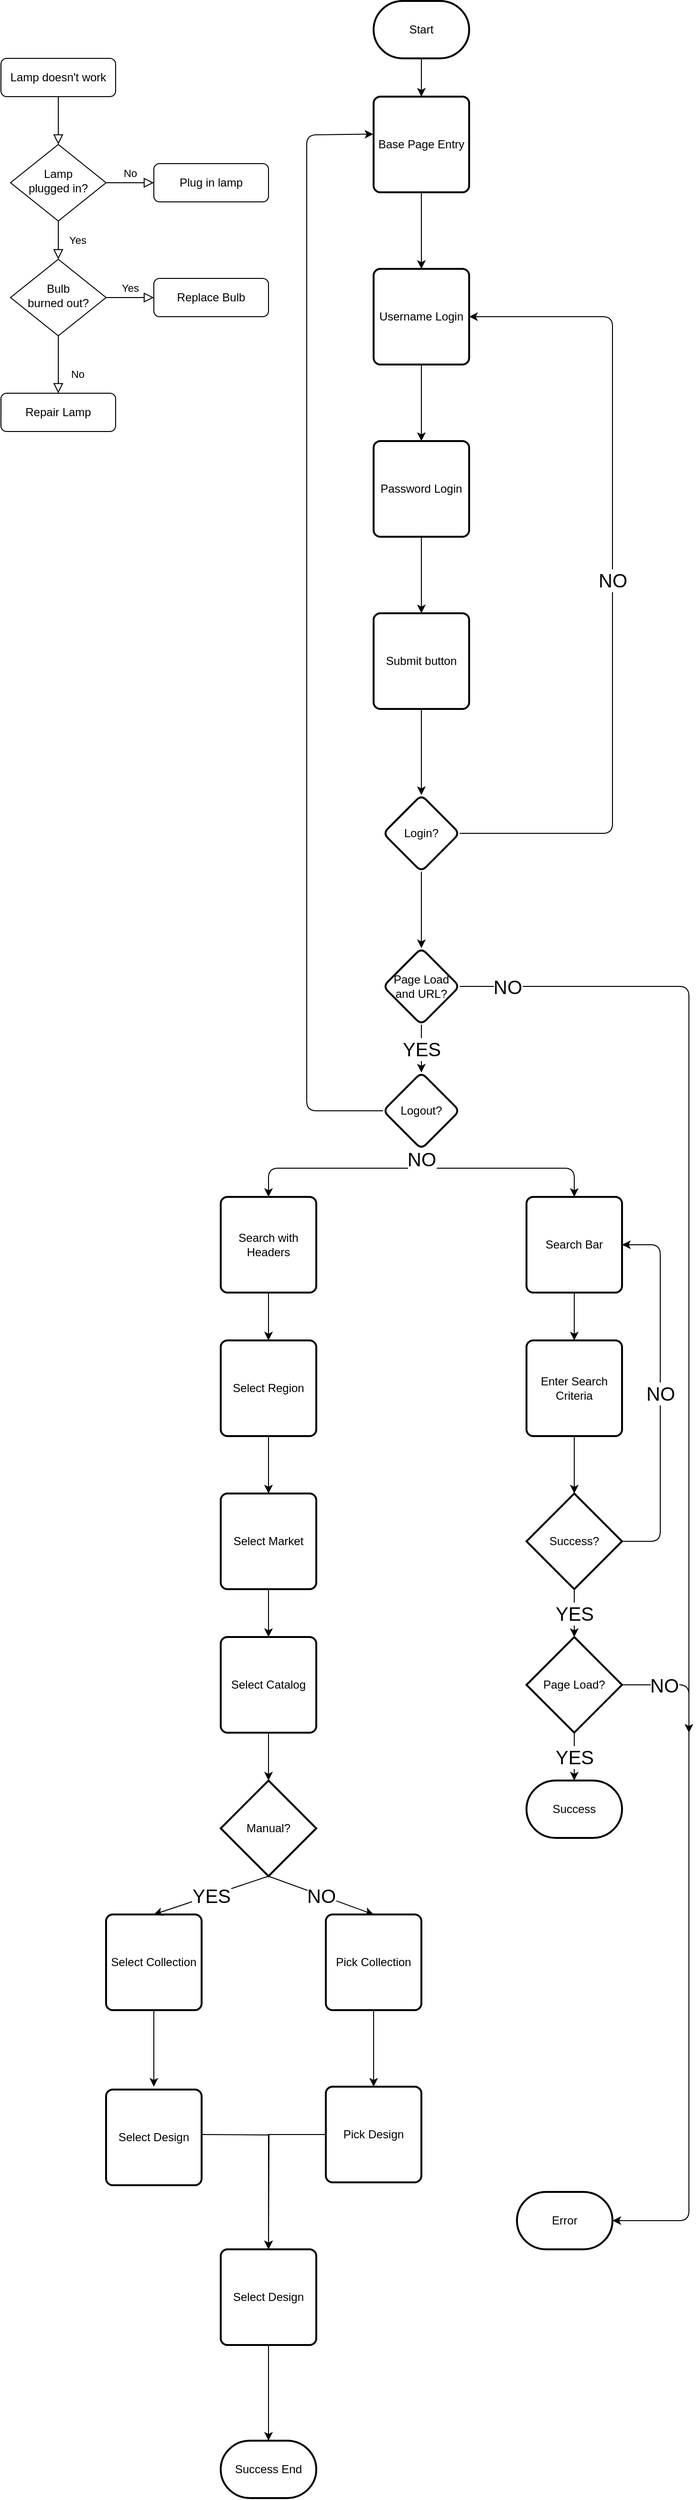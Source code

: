 <mxfile version="13.8.0" type="github">
  <diagram id="C5RBs43oDa-KdzZeNtuy" name="Page-1">
    <mxGraphModel dx="1209" dy="675" grid="1" gridSize="10" guides="1" tooltips="1" connect="1" arrows="1" fold="1" page="1" pageScale="1" pageWidth="827" pageHeight="1169" math="0" shadow="0">
      <root>
        <mxCell id="WIyWlLk6GJQsqaUBKTNV-0" />
        <mxCell id="WIyWlLk6GJQsqaUBKTNV-1" parent="WIyWlLk6GJQsqaUBKTNV-0" />
        <mxCell id="WIyWlLk6GJQsqaUBKTNV-2" value="" style="rounded=0;html=1;jettySize=auto;orthogonalLoop=1;fontSize=11;endArrow=block;endFill=0;endSize=8;strokeWidth=1;shadow=0;labelBackgroundColor=none;edgeStyle=orthogonalEdgeStyle;" parent="WIyWlLk6GJQsqaUBKTNV-1" source="WIyWlLk6GJQsqaUBKTNV-3" target="WIyWlLk6GJQsqaUBKTNV-6" edge="1">
          <mxGeometry relative="1" as="geometry" />
        </mxCell>
        <mxCell id="WIyWlLk6GJQsqaUBKTNV-3" value="Lamp doesn&#39;t work" style="rounded=1;whiteSpace=wrap;html=1;fontSize=12;glass=0;strokeWidth=1;shadow=0;" parent="WIyWlLk6GJQsqaUBKTNV-1" vertex="1">
          <mxGeometry x="160" y="80" width="120" height="40" as="geometry" />
        </mxCell>
        <mxCell id="WIyWlLk6GJQsqaUBKTNV-4" value="Yes" style="rounded=0;html=1;jettySize=auto;orthogonalLoop=1;fontSize=11;endArrow=block;endFill=0;endSize=8;strokeWidth=1;shadow=0;labelBackgroundColor=none;edgeStyle=orthogonalEdgeStyle;" parent="WIyWlLk6GJQsqaUBKTNV-1" source="WIyWlLk6GJQsqaUBKTNV-6" target="WIyWlLk6GJQsqaUBKTNV-10" edge="1">
          <mxGeometry y="20" relative="1" as="geometry">
            <mxPoint as="offset" />
          </mxGeometry>
        </mxCell>
        <mxCell id="WIyWlLk6GJQsqaUBKTNV-5" value="No" style="edgeStyle=orthogonalEdgeStyle;rounded=0;html=1;jettySize=auto;orthogonalLoop=1;fontSize=11;endArrow=block;endFill=0;endSize=8;strokeWidth=1;shadow=0;labelBackgroundColor=none;" parent="WIyWlLk6GJQsqaUBKTNV-1" source="WIyWlLk6GJQsqaUBKTNV-6" target="WIyWlLk6GJQsqaUBKTNV-7" edge="1">
          <mxGeometry y="10" relative="1" as="geometry">
            <mxPoint as="offset" />
          </mxGeometry>
        </mxCell>
        <mxCell id="WIyWlLk6GJQsqaUBKTNV-6" value="Lamp&lt;br&gt;plugged in?" style="rhombus;whiteSpace=wrap;html=1;shadow=0;fontFamily=Helvetica;fontSize=12;align=center;strokeWidth=1;spacing=6;spacingTop=-4;" parent="WIyWlLk6GJQsqaUBKTNV-1" vertex="1">
          <mxGeometry x="170" y="170" width="100" height="80" as="geometry" />
        </mxCell>
        <mxCell id="WIyWlLk6GJQsqaUBKTNV-7" value="Plug in lamp" style="rounded=1;whiteSpace=wrap;html=1;fontSize=12;glass=0;strokeWidth=1;shadow=0;" parent="WIyWlLk6GJQsqaUBKTNV-1" vertex="1">
          <mxGeometry x="320" y="190" width="120" height="40" as="geometry" />
        </mxCell>
        <mxCell id="WIyWlLk6GJQsqaUBKTNV-8" value="No" style="rounded=0;html=1;jettySize=auto;orthogonalLoop=1;fontSize=11;endArrow=block;endFill=0;endSize=8;strokeWidth=1;shadow=0;labelBackgroundColor=none;edgeStyle=orthogonalEdgeStyle;" parent="WIyWlLk6GJQsqaUBKTNV-1" source="WIyWlLk6GJQsqaUBKTNV-10" target="WIyWlLk6GJQsqaUBKTNV-11" edge="1">
          <mxGeometry x="0.333" y="20" relative="1" as="geometry">
            <mxPoint as="offset" />
          </mxGeometry>
        </mxCell>
        <mxCell id="WIyWlLk6GJQsqaUBKTNV-9" value="Yes" style="edgeStyle=orthogonalEdgeStyle;rounded=0;html=1;jettySize=auto;orthogonalLoop=1;fontSize=11;endArrow=block;endFill=0;endSize=8;strokeWidth=1;shadow=0;labelBackgroundColor=none;" parent="WIyWlLk6GJQsqaUBKTNV-1" source="WIyWlLk6GJQsqaUBKTNV-10" target="WIyWlLk6GJQsqaUBKTNV-12" edge="1">
          <mxGeometry y="10" relative="1" as="geometry">
            <mxPoint as="offset" />
          </mxGeometry>
        </mxCell>
        <mxCell id="WIyWlLk6GJQsqaUBKTNV-10" value="Bulb&lt;br&gt;burned out?" style="rhombus;whiteSpace=wrap;html=1;shadow=0;fontFamily=Helvetica;fontSize=12;align=center;strokeWidth=1;spacing=6;spacingTop=-4;" parent="WIyWlLk6GJQsqaUBKTNV-1" vertex="1">
          <mxGeometry x="170" y="290" width="100" height="80" as="geometry" />
        </mxCell>
        <mxCell id="WIyWlLk6GJQsqaUBKTNV-11" value="Repair Lamp" style="rounded=1;whiteSpace=wrap;html=1;fontSize=12;glass=0;strokeWidth=1;shadow=0;" parent="WIyWlLk6GJQsqaUBKTNV-1" vertex="1">
          <mxGeometry x="160" y="430" width="120" height="40" as="geometry" />
        </mxCell>
        <mxCell id="WIyWlLk6GJQsqaUBKTNV-12" value="Replace Bulb" style="rounded=1;whiteSpace=wrap;html=1;fontSize=12;glass=0;strokeWidth=1;shadow=0;" parent="WIyWlLk6GJQsqaUBKTNV-1" vertex="1">
          <mxGeometry x="320" y="310" width="120" height="40" as="geometry" />
        </mxCell>
        <mxCell id="Tcygw-R1gbdxCRvLHlvC-0" value="Start" style="strokeWidth=2;html=1;shape=mxgraph.flowchart.terminator;whiteSpace=wrap;" vertex="1" parent="WIyWlLk6GJQsqaUBKTNV-1">
          <mxGeometry x="550" y="20" width="100" height="60" as="geometry" />
        </mxCell>
        <mxCell id="Tcygw-R1gbdxCRvLHlvC-3" value="" style="edgeStyle=orthogonalEdgeStyle;rounded=0;orthogonalLoop=1;jettySize=auto;html=1;" edge="1" parent="WIyWlLk6GJQsqaUBKTNV-1" source="Tcygw-R1gbdxCRvLHlvC-1" target="Tcygw-R1gbdxCRvLHlvC-2">
          <mxGeometry relative="1" as="geometry" />
        </mxCell>
        <mxCell id="Tcygw-R1gbdxCRvLHlvC-1" value="Base Page Entry" style="rounded=1;whiteSpace=wrap;html=1;absoluteArcSize=1;arcSize=14;strokeWidth=2;" vertex="1" parent="WIyWlLk6GJQsqaUBKTNV-1">
          <mxGeometry x="550" y="120" width="100" height="100" as="geometry" />
        </mxCell>
        <mxCell id="Tcygw-R1gbdxCRvLHlvC-5" value="" style="edgeStyle=orthogonalEdgeStyle;rounded=0;orthogonalLoop=1;jettySize=auto;html=1;" edge="1" parent="WIyWlLk6GJQsqaUBKTNV-1" source="Tcygw-R1gbdxCRvLHlvC-2" target="Tcygw-R1gbdxCRvLHlvC-4">
          <mxGeometry relative="1" as="geometry" />
        </mxCell>
        <mxCell id="Tcygw-R1gbdxCRvLHlvC-2" value="Username Login" style="rounded=1;whiteSpace=wrap;html=1;absoluteArcSize=1;arcSize=14;strokeWidth=2;" vertex="1" parent="WIyWlLk6GJQsqaUBKTNV-1">
          <mxGeometry x="550" y="300" width="100" height="100" as="geometry" />
        </mxCell>
        <mxCell id="Tcygw-R1gbdxCRvLHlvC-7" value="" style="edgeStyle=orthogonalEdgeStyle;rounded=0;orthogonalLoop=1;jettySize=auto;html=1;" edge="1" parent="WIyWlLk6GJQsqaUBKTNV-1" source="Tcygw-R1gbdxCRvLHlvC-4" target="Tcygw-R1gbdxCRvLHlvC-6">
          <mxGeometry relative="1" as="geometry" />
        </mxCell>
        <mxCell id="Tcygw-R1gbdxCRvLHlvC-4" value="Password Login" style="rounded=1;whiteSpace=wrap;html=1;absoluteArcSize=1;arcSize=14;strokeWidth=2;" vertex="1" parent="WIyWlLk6GJQsqaUBKTNV-1">
          <mxGeometry x="550" y="480" width="100" height="100" as="geometry" />
        </mxCell>
        <mxCell id="Tcygw-R1gbdxCRvLHlvC-9" value="" style="edgeStyle=orthogonalEdgeStyle;rounded=0;orthogonalLoop=1;jettySize=auto;html=1;" edge="1" parent="WIyWlLk6GJQsqaUBKTNV-1" source="Tcygw-R1gbdxCRvLHlvC-6" target="Tcygw-R1gbdxCRvLHlvC-8">
          <mxGeometry relative="1" as="geometry" />
        </mxCell>
        <mxCell id="Tcygw-R1gbdxCRvLHlvC-6" value="Submit button" style="rounded=1;whiteSpace=wrap;html=1;absoluteArcSize=1;arcSize=14;strokeWidth=2;" vertex="1" parent="WIyWlLk6GJQsqaUBKTNV-1">
          <mxGeometry x="550" y="660" width="100" height="100" as="geometry" />
        </mxCell>
        <mxCell id="Tcygw-R1gbdxCRvLHlvC-23" value="" style="edgeStyle=orthogonalEdgeStyle;rounded=0;orthogonalLoop=1;jettySize=auto;html=1;" edge="1" parent="WIyWlLk6GJQsqaUBKTNV-1" source="Tcygw-R1gbdxCRvLHlvC-8" target="Tcygw-R1gbdxCRvLHlvC-22">
          <mxGeometry relative="1" as="geometry" />
        </mxCell>
        <mxCell id="Tcygw-R1gbdxCRvLHlvC-8" value="Login?" style="rhombus;whiteSpace=wrap;html=1;rounded=1;strokeWidth=2;arcSize=14;" vertex="1" parent="WIyWlLk6GJQsqaUBKTNV-1">
          <mxGeometry x="560" y="850" width="80" height="80" as="geometry" />
        </mxCell>
        <mxCell id="Tcygw-R1gbdxCRvLHlvC-10" value="&lt;font style=&quot;font-size: 20px&quot;&gt;NO&lt;/font&gt;" style="endArrow=classic;html=1;exitX=1;exitY=0.5;exitDx=0;exitDy=0;entryX=1;entryY=0.5;entryDx=0;entryDy=0;" edge="1" parent="WIyWlLk6GJQsqaUBKTNV-1" source="Tcygw-R1gbdxCRvLHlvC-8" target="Tcygw-R1gbdxCRvLHlvC-2">
          <mxGeometry width="50" height="50" relative="1" as="geometry">
            <mxPoint x="660" y="900" as="sourcePoint" />
            <mxPoint x="720" y="160" as="targetPoint" />
            <Array as="points">
              <mxPoint x="800" y="890" />
              <mxPoint x="800" y="520" />
              <mxPoint x="800" y="350" />
            </Array>
          </mxGeometry>
        </mxCell>
        <mxCell id="Tcygw-R1gbdxCRvLHlvC-12" value="" style="endArrow=classic;html=1;exitX=0.5;exitY=1;exitDx=0;exitDy=0;exitPerimeter=0;" edge="1" parent="WIyWlLk6GJQsqaUBKTNV-1" source="Tcygw-R1gbdxCRvLHlvC-0" target="Tcygw-R1gbdxCRvLHlvC-1">
          <mxGeometry width="50" height="50" relative="1" as="geometry">
            <mxPoint x="660" y="80" as="sourcePoint" />
            <mxPoint x="740" y="80" as="targetPoint" />
          </mxGeometry>
        </mxCell>
        <mxCell id="Tcygw-R1gbdxCRvLHlvC-21" value="" style="endArrow=classic;html=1;exitX=0.5;exitY=1;exitDx=0;exitDy=0;entryX=0.5;entryY=0;entryDx=0;entryDy=0;" edge="1" parent="WIyWlLk6GJQsqaUBKTNV-1" target="Tcygw-R1gbdxCRvLHlvC-32">
          <mxGeometry width="50" height="50" relative="1" as="geometry">
            <mxPoint x="600" y="1240" as="sourcePoint" />
            <mxPoint x="420" y="1270" as="targetPoint" />
            <Array as="points">
              <mxPoint x="520" y="1240" />
              <mxPoint x="440" y="1240" />
            </Array>
          </mxGeometry>
        </mxCell>
        <mxCell id="Tcygw-R1gbdxCRvLHlvC-22" value="Page Load and URL?" style="rhombus;whiteSpace=wrap;html=1;rounded=1;strokeWidth=2;arcSize=14;" vertex="1" parent="WIyWlLk6GJQsqaUBKTNV-1">
          <mxGeometry x="560" y="1010" width="80" height="80" as="geometry" />
        </mxCell>
        <mxCell id="Tcygw-R1gbdxCRvLHlvC-24" value="" style="endArrow=classic;html=1;exitX=1;exitY=0.5;exitDx=0;exitDy=0;" edge="1" parent="WIyWlLk6GJQsqaUBKTNV-1" source="Tcygw-R1gbdxCRvLHlvC-22" target="Tcygw-R1gbdxCRvLHlvC-27">
          <mxGeometry width="50" height="50" relative="1" as="geometry">
            <mxPoint x="280" y="1242.1" as="sourcePoint" />
            <mxPoint x="310" y="1040" as="targetPoint" />
            <Array as="points">
              <mxPoint x="880" y="1050" />
              <mxPoint x="880" y="2340" />
            </Array>
          </mxGeometry>
        </mxCell>
        <mxCell id="Tcygw-R1gbdxCRvLHlvC-26" value="&lt;font style=&quot;font-size: 20px&quot;&gt;NO&lt;/font&gt;" style="edgeLabel;html=1;align=center;verticalAlign=middle;resizable=0;points=[];" vertex="1" connectable="0" parent="WIyWlLk6GJQsqaUBKTNV-1">
          <mxGeometry x="689.995" y="1050.001" as="geometry" />
        </mxCell>
        <mxCell id="Tcygw-R1gbdxCRvLHlvC-27" value="Error" style="strokeWidth=2;html=1;shape=mxgraph.flowchart.terminator;whiteSpace=wrap;" vertex="1" parent="WIyWlLk6GJQsqaUBKTNV-1">
          <mxGeometry x="700" y="2310" width="100" height="60" as="geometry" />
        </mxCell>
        <mxCell id="Tcygw-R1gbdxCRvLHlvC-30" value="" style="endArrow=classic;html=1;entryX=0.5;entryY=0;entryDx=0;entryDy=0;" edge="1" parent="WIyWlLk6GJQsqaUBKTNV-1" target="Tcygw-R1gbdxCRvLHlvC-33">
          <mxGeometry width="50" height="50" relative="1" as="geometry">
            <mxPoint x="600" y="1240" as="sourcePoint" />
            <mxPoint x="780" y="1270" as="targetPoint" />
            <Array as="points">
              <mxPoint x="760" y="1240" />
            </Array>
          </mxGeometry>
        </mxCell>
        <mxCell id="Tcygw-R1gbdxCRvLHlvC-36" value="" style="edgeStyle=orthogonalEdgeStyle;rounded=0;orthogonalLoop=1;jettySize=auto;html=1;" edge="1" parent="WIyWlLk6GJQsqaUBKTNV-1" source="Tcygw-R1gbdxCRvLHlvC-32" target="Tcygw-R1gbdxCRvLHlvC-35">
          <mxGeometry relative="1" as="geometry" />
        </mxCell>
        <mxCell id="Tcygw-R1gbdxCRvLHlvC-32" value="Search with Headers" style="rounded=1;whiteSpace=wrap;html=1;absoluteArcSize=1;arcSize=14;strokeWidth=2;" vertex="1" parent="WIyWlLk6GJQsqaUBKTNV-1">
          <mxGeometry x="390" y="1270" width="100" height="100" as="geometry" />
        </mxCell>
        <mxCell id="Tcygw-R1gbdxCRvLHlvC-33" value="Search Bar" style="rounded=1;whiteSpace=wrap;html=1;absoluteArcSize=1;arcSize=14;strokeWidth=2;" vertex="1" parent="WIyWlLk6GJQsqaUBKTNV-1">
          <mxGeometry x="710" y="1270" width="100" height="100" as="geometry" />
        </mxCell>
        <mxCell id="Tcygw-R1gbdxCRvLHlvC-38" value="" style="edgeStyle=orthogonalEdgeStyle;rounded=0;orthogonalLoop=1;jettySize=auto;html=1;" edge="1" parent="WIyWlLk6GJQsqaUBKTNV-1" source="Tcygw-R1gbdxCRvLHlvC-35" target="Tcygw-R1gbdxCRvLHlvC-37">
          <mxGeometry relative="1" as="geometry" />
        </mxCell>
        <mxCell id="Tcygw-R1gbdxCRvLHlvC-35" value="Select Region" style="rounded=1;whiteSpace=wrap;html=1;absoluteArcSize=1;arcSize=14;strokeWidth=2;" vertex="1" parent="WIyWlLk6GJQsqaUBKTNV-1">
          <mxGeometry x="390" y="1420" width="100" height="100" as="geometry" />
        </mxCell>
        <mxCell id="Tcygw-R1gbdxCRvLHlvC-40" value="" style="edgeStyle=orthogonalEdgeStyle;rounded=0;orthogonalLoop=1;jettySize=auto;html=1;" edge="1" parent="WIyWlLk6GJQsqaUBKTNV-1" source="Tcygw-R1gbdxCRvLHlvC-37" target="Tcygw-R1gbdxCRvLHlvC-39">
          <mxGeometry relative="1" as="geometry" />
        </mxCell>
        <mxCell id="Tcygw-R1gbdxCRvLHlvC-37" value="Select Market" style="rounded=1;whiteSpace=wrap;html=1;absoluteArcSize=1;arcSize=14;strokeWidth=2;" vertex="1" parent="WIyWlLk6GJQsqaUBKTNV-1">
          <mxGeometry x="390" y="1580" width="100" height="100" as="geometry" />
        </mxCell>
        <mxCell id="Tcygw-R1gbdxCRvLHlvC-39" value="Select Catalog" style="rounded=1;whiteSpace=wrap;html=1;absoluteArcSize=1;arcSize=14;strokeWidth=2;" vertex="1" parent="WIyWlLk6GJQsqaUBKTNV-1">
          <mxGeometry x="390" y="1730" width="100" height="100" as="geometry" />
        </mxCell>
        <mxCell id="Tcygw-R1gbdxCRvLHlvC-42" value="Manual?" style="strokeWidth=2;html=1;shape=mxgraph.flowchart.decision;whiteSpace=wrap;" vertex="1" parent="WIyWlLk6GJQsqaUBKTNV-1">
          <mxGeometry x="390" y="1880" width="100" height="100" as="geometry" />
        </mxCell>
        <mxCell id="Tcygw-R1gbdxCRvLHlvC-62" value="" style="edgeStyle=orthogonalEdgeStyle;rounded=0;orthogonalLoop=1;jettySize=auto;html=1;" edge="1" parent="WIyWlLk6GJQsqaUBKTNV-1">
          <mxGeometry relative="1" as="geometry">
            <mxPoint x="320" y="2120" as="sourcePoint" />
            <mxPoint x="320" y="2200" as="targetPoint" />
          </mxGeometry>
        </mxCell>
        <mxCell id="Tcygw-R1gbdxCRvLHlvC-43" value="Select Collection&lt;br&gt;" style="rounded=1;whiteSpace=wrap;html=1;absoluteArcSize=1;arcSize=14;strokeWidth=2;" vertex="1" parent="WIyWlLk6GJQsqaUBKTNV-1">
          <mxGeometry x="270" y="2020" width="100" height="100" as="geometry" />
        </mxCell>
        <mxCell id="Tcygw-R1gbdxCRvLHlvC-67" value="" style="edgeStyle=orthogonalEdgeStyle;rounded=0;orthogonalLoop=1;jettySize=auto;html=1;" edge="1" parent="WIyWlLk6GJQsqaUBKTNV-1" source="Tcygw-R1gbdxCRvLHlvC-44" target="Tcygw-R1gbdxCRvLHlvC-66">
          <mxGeometry relative="1" as="geometry" />
        </mxCell>
        <mxCell id="Tcygw-R1gbdxCRvLHlvC-44" value="Pick Collection" style="rounded=1;whiteSpace=wrap;html=1;absoluteArcSize=1;arcSize=14;strokeWidth=2;" vertex="1" parent="WIyWlLk6GJQsqaUBKTNV-1">
          <mxGeometry x="500" y="2020" width="100" height="100" as="geometry" />
        </mxCell>
        <mxCell id="Tcygw-R1gbdxCRvLHlvC-45" value="&lt;font style=&quot;font-size: 20px&quot;&gt;YES&lt;/font&gt;" style="endArrow=classic;html=1;exitX=0.5;exitY=1;exitDx=0;exitDy=0;exitPerimeter=0;entryX=0.5;entryY=0;entryDx=0;entryDy=0;" edge="1" parent="WIyWlLk6GJQsqaUBKTNV-1" source="Tcygw-R1gbdxCRvLHlvC-42">
          <mxGeometry width="50" height="50" relative="1" as="geometry">
            <mxPoint x="310" y="1970" as="sourcePoint" />
            <mxPoint x="320" y="2020" as="targetPoint" />
          </mxGeometry>
        </mxCell>
        <mxCell id="Tcygw-R1gbdxCRvLHlvC-46" value="&lt;font style=&quot;font-size: 20px&quot;&gt;NO&lt;/font&gt;" style="endArrow=classic;html=1;exitX=0.5;exitY=1;exitDx=0;exitDy=0;exitPerimeter=0;entryX=0.5;entryY=0;entryDx=0;entryDy=0;" edge="1" parent="WIyWlLk6GJQsqaUBKTNV-1" source="Tcygw-R1gbdxCRvLHlvC-42" target="Tcygw-R1gbdxCRvLHlvC-44">
          <mxGeometry width="50" height="50" relative="1" as="geometry">
            <mxPoint x="500" y="2000" as="sourcePoint" />
            <mxPoint x="550" y="1950" as="targetPoint" />
          </mxGeometry>
        </mxCell>
        <mxCell id="Tcygw-R1gbdxCRvLHlvC-47" value="Enter Search Criteria" style="rounded=1;whiteSpace=wrap;html=1;absoluteArcSize=1;arcSize=14;strokeWidth=2;" vertex="1" parent="WIyWlLk6GJQsqaUBKTNV-1">
          <mxGeometry x="710" y="1420" width="100" height="100" as="geometry" />
        </mxCell>
        <mxCell id="Tcygw-R1gbdxCRvLHlvC-48" value="" style="endArrow=classic;html=1;entryX=0.5;entryY=0;entryDx=0;entryDy=0;exitX=0.5;exitY=1;exitDx=0;exitDy=0;" edge="1" parent="WIyWlLk6GJQsqaUBKTNV-1" source="Tcygw-R1gbdxCRvLHlvC-33" target="Tcygw-R1gbdxCRvLHlvC-47">
          <mxGeometry width="50" height="50" relative="1" as="geometry">
            <mxPoint x="650" y="1440" as="sourcePoint" />
            <mxPoint x="700" y="1390" as="targetPoint" />
          </mxGeometry>
        </mxCell>
        <mxCell id="Tcygw-R1gbdxCRvLHlvC-50" value="Success?" style="strokeWidth=2;html=1;shape=mxgraph.flowchart.decision;whiteSpace=wrap;" vertex="1" parent="WIyWlLk6GJQsqaUBKTNV-1">
          <mxGeometry x="710" y="1580" width="100" height="100" as="geometry" />
        </mxCell>
        <mxCell id="Tcygw-R1gbdxCRvLHlvC-51" value="" style="endArrow=classic;html=1;exitX=0.5;exitY=1;exitDx=0;exitDy=0;entryX=0.5;entryY=0;entryDx=0;entryDy=0;entryPerimeter=0;" edge="1" parent="WIyWlLk6GJQsqaUBKTNV-1" source="Tcygw-R1gbdxCRvLHlvC-47" target="Tcygw-R1gbdxCRvLHlvC-50">
          <mxGeometry width="50" height="50" relative="1" as="geometry">
            <mxPoint x="680" y="1630" as="sourcePoint" />
            <mxPoint x="730" y="1580" as="targetPoint" />
          </mxGeometry>
        </mxCell>
        <mxCell id="Tcygw-R1gbdxCRvLHlvC-52" value="&lt;font style=&quot;font-size: 20px&quot;&gt;NO&lt;/font&gt;" style="endArrow=classic;html=1;exitX=1;exitY=0.5;exitDx=0;exitDy=0;exitPerimeter=0;entryX=1;entryY=0.5;entryDx=0;entryDy=0;" edge="1" parent="WIyWlLk6GJQsqaUBKTNV-1" source="Tcygw-R1gbdxCRvLHlvC-50" target="Tcygw-R1gbdxCRvLHlvC-33">
          <mxGeometry width="50" height="50" relative="1" as="geometry">
            <mxPoint x="600" y="1600" as="sourcePoint" />
            <mxPoint x="850" y="1260" as="targetPoint" />
            <Array as="points">
              <mxPoint x="850" y="1630" />
              <mxPoint x="850" y="1320" />
            </Array>
          </mxGeometry>
        </mxCell>
        <mxCell id="Tcygw-R1gbdxCRvLHlvC-53" value="Success End" style="strokeWidth=2;html=1;shape=mxgraph.flowchart.terminator;whiteSpace=wrap;" vertex="1" parent="WIyWlLk6GJQsqaUBKTNV-1">
          <mxGeometry x="390" y="2570" width="100" height="60" as="geometry" />
        </mxCell>
        <mxCell id="Tcygw-R1gbdxCRvLHlvC-54" value="Page Load?" style="strokeWidth=2;html=1;shape=mxgraph.flowchart.decision;whiteSpace=wrap;" vertex="1" parent="WIyWlLk6GJQsqaUBKTNV-1">
          <mxGeometry x="710" y="1730" width="100" height="100" as="geometry" />
        </mxCell>
        <mxCell id="Tcygw-R1gbdxCRvLHlvC-55" value="&lt;font style=&quot;font-size: 20px&quot;&gt;NO&lt;/font&gt;" style="endArrow=classic;html=1;exitX=1;exitY=0.5;exitDx=0;exitDy=0;exitPerimeter=0;" edge="1" parent="WIyWlLk6GJQsqaUBKTNV-1" source="Tcygw-R1gbdxCRvLHlvC-54">
          <mxGeometry x="-0.273" width="50" height="50" relative="1" as="geometry">
            <mxPoint x="810" y="1677" as="sourcePoint" />
            <mxPoint x="880" y="1830" as="targetPoint" />
            <Array as="points">
              <mxPoint x="880" y="1780" />
            </Array>
            <mxPoint as="offset" />
          </mxGeometry>
        </mxCell>
        <mxCell id="Tcygw-R1gbdxCRvLHlvC-56" value="&lt;font style=&quot;font-size: 20px&quot;&gt;YES&lt;/font&gt;" style="endArrow=classic;html=1;entryX=0.5;entryY=0;entryDx=0;entryDy=0;entryPerimeter=0;exitX=0.5;exitY=1;exitDx=0;exitDy=0;exitPerimeter=0;" edge="1" parent="WIyWlLk6GJQsqaUBKTNV-1" source="Tcygw-R1gbdxCRvLHlvC-50" target="Tcygw-R1gbdxCRvLHlvC-54">
          <mxGeometry width="50" height="50" relative="1" as="geometry">
            <mxPoint x="650" y="1710" as="sourcePoint" />
            <mxPoint x="700" y="1660" as="targetPoint" />
          </mxGeometry>
        </mxCell>
        <mxCell id="Tcygw-R1gbdxCRvLHlvC-57" value="" style="endArrow=classic;html=1;exitX=0.5;exitY=1;exitDx=0;exitDy=0;entryX=0.5;entryY=0;entryDx=0;entryDy=0;entryPerimeter=0;" edge="1" parent="WIyWlLk6GJQsqaUBKTNV-1" source="Tcygw-R1gbdxCRvLHlvC-39" target="Tcygw-R1gbdxCRvLHlvC-42">
          <mxGeometry width="50" height="50" relative="1" as="geometry">
            <mxPoint x="620" y="1880" as="sourcePoint" />
            <mxPoint x="670" y="1830" as="targetPoint" />
          </mxGeometry>
        </mxCell>
        <mxCell id="Tcygw-R1gbdxCRvLHlvC-58" value="&lt;font style=&quot;font-size: 20px&quot;&gt;YES&lt;/font&gt;" style="endArrow=classic;html=1;exitX=0.5;exitY=1;exitDx=0;exitDy=0;exitPerimeter=0;" edge="1" parent="WIyWlLk6GJQsqaUBKTNV-1" source="Tcygw-R1gbdxCRvLHlvC-54" target="Tcygw-R1gbdxCRvLHlvC-59">
          <mxGeometry width="50" height="50" relative="1" as="geometry">
            <mxPoint x="790" y="1890" as="sourcePoint" />
            <mxPoint x="760" y="1910" as="targetPoint" />
          </mxGeometry>
        </mxCell>
        <mxCell id="Tcygw-R1gbdxCRvLHlvC-59" value="Success" style="strokeWidth=2;html=1;shape=mxgraph.flowchart.terminator;whiteSpace=wrap;" vertex="1" parent="WIyWlLk6GJQsqaUBKTNV-1">
          <mxGeometry x="710" y="1880" width="100" height="60" as="geometry" />
        </mxCell>
        <mxCell id="Tcygw-R1gbdxCRvLHlvC-65" value="" style="edgeStyle=orthogonalEdgeStyle;rounded=0;orthogonalLoop=1;jettySize=auto;html=1;" edge="1" parent="WIyWlLk6GJQsqaUBKTNV-1">
          <mxGeometry relative="1" as="geometry">
            <mxPoint x="370" y="2250" as="sourcePoint" />
            <mxPoint x="440" y="2370" as="targetPoint" />
          </mxGeometry>
        </mxCell>
        <mxCell id="Tcygw-R1gbdxCRvLHlvC-61" value="Select Design" style="rounded=1;whiteSpace=wrap;html=1;absoluteArcSize=1;arcSize=14;strokeWidth=2;" vertex="1" parent="WIyWlLk6GJQsqaUBKTNV-1">
          <mxGeometry x="270" y="2203" width="100" height="100" as="geometry" />
        </mxCell>
        <mxCell id="Tcygw-R1gbdxCRvLHlvC-64" value="Select Design" style="rounded=1;whiteSpace=wrap;html=1;absoluteArcSize=1;arcSize=14;strokeWidth=2;" vertex="1" parent="WIyWlLk6GJQsqaUBKTNV-1">
          <mxGeometry x="390" y="2370" width="100" height="100" as="geometry" />
        </mxCell>
        <mxCell id="Tcygw-R1gbdxCRvLHlvC-66" value="Pick Design" style="rounded=1;whiteSpace=wrap;html=1;absoluteArcSize=1;arcSize=14;strokeWidth=2;" vertex="1" parent="WIyWlLk6GJQsqaUBKTNV-1">
          <mxGeometry x="500" y="2200" width="100" height="100" as="geometry" />
        </mxCell>
        <mxCell id="Tcygw-R1gbdxCRvLHlvC-68" value="" style="edgeStyle=orthogonalEdgeStyle;rounded=0;orthogonalLoop=1;jettySize=auto;html=1;exitX=0;exitY=0.5;exitDx=0;exitDy=0;entryX=0.5;entryY=0;entryDx=0;entryDy=0;" edge="1" parent="WIyWlLk6GJQsqaUBKTNV-1" source="Tcygw-R1gbdxCRvLHlvC-66">
          <mxGeometry relative="1" as="geometry">
            <mxPoint x="380" y="2260" as="sourcePoint" />
            <mxPoint x="440" y="2370" as="targetPoint" />
            <Array as="points">
              <mxPoint x="440" y="2250" />
            </Array>
          </mxGeometry>
        </mxCell>
        <mxCell id="Tcygw-R1gbdxCRvLHlvC-69" value="&lt;font style=&quot;font-size: 20px&quot;&gt;YES&lt;/font&gt;" style="endArrow=classic;html=1;exitX=0.5;exitY=1;exitDx=0;exitDy=0;entryX=0.5;entryY=0;entryDx=0;entryDy=0;" edge="1" parent="WIyWlLk6GJQsqaUBKTNV-1" source="Tcygw-R1gbdxCRvLHlvC-22" target="Tcygw-R1gbdxCRvLHlvC-72">
          <mxGeometry width="50" height="50" relative="1" as="geometry">
            <mxPoint x="610" y="1230" as="sourcePoint" />
            <mxPoint x="600" y="1130" as="targetPoint" />
          </mxGeometry>
        </mxCell>
        <mxCell id="Tcygw-R1gbdxCRvLHlvC-70" value="" style="endArrow=classic;html=1;exitX=0.5;exitY=1;exitDx=0;exitDy=0;entryX=0.5;entryY=0;entryDx=0;entryDy=0;entryPerimeter=0;" edge="1" parent="WIyWlLk6GJQsqaUBKTNV-1" source="Tcygw-R1gbdxCRvLHlvC-64" target="Tcygw-R1gbdxCRvLHlvC-53">
          <mxGeometry width="50" height="50" relative="1" as="geometry">
            <mxPoint x="520" y="2410" as="sourcePoint" />
            <mxPoint x="570" y="2360" as="targetPoint" />
          </mxGeometry>
        </mxCell>
        <mxCell id="Tcygw-R1gbdxCRvLHlvC-72" value="Logout?" style="rhombus;whiteSpace=wrap;html=1;rounded=1;strokeWidth=2;arcSize=14;" vertex="1" parent="WIyWlLk6GJQsqaUBKTNV-1">
          <mxGeometry x="560" y="1140" width="80" height="80" as="geometry" />
        </mxCell>
        <mxCell id="Tcygw-R1gbdxCRvLHlvC-73" value="&lt;font style=&quot;font-size: 20px&quot;&gt;NO&lt;/font&gt;" style="endArrow=classic;html=1;exitX=0.5;exitY=1;exitDx=0;exitDy=0;" edge="1" parent="WIyWlLk6GJQsqaUBKTNV-1" source="Tcygw-R1gbdxCRvLHlvC-72">
          <mxGeometry width="50" height="50" relative="1" as="geometry">
            <mxPoint x="680" y="1220" as="sourcePoint" />
            <mxPoint x="600" y="1240" as="targetPoint" />
          </mxGeometry>
        </mxCell>
        <mxCell id="Tcygw-R1gbdxCRvLHlvC-74" value="" style="endArrow=classic;html=1;exitX=0;exitY=0.5;exitDx=0;exitDy=0;entryX=-0.003;entryY=0.392;entryDx=0;entryDy=0;entryPerimeter=0;" edge="1" parent="WIyWlLk6GJQsqaUBKTNV-1" source="Tcygw-R1gbdxCRvLHlvC-72" target="Tcygw-R1gbdxCRvLHlvC-1">
          <mxGeometry width="50" height="50" relative="1" as="geometry">
            <mxPoint x="480" y="1210" as="sourcePoint" />
            <mxPoint x="480" y="113.778" as="targetPoint" />
            <Array as="points">
              <mxPoint x="480" y="1180" />
              <mxPoint x="480" y="160" />
            </Array>
          </mxGeometry>
        </mxCell>
      </root>
    </mxGraphModel>
  </diagram>
</mxfile>
